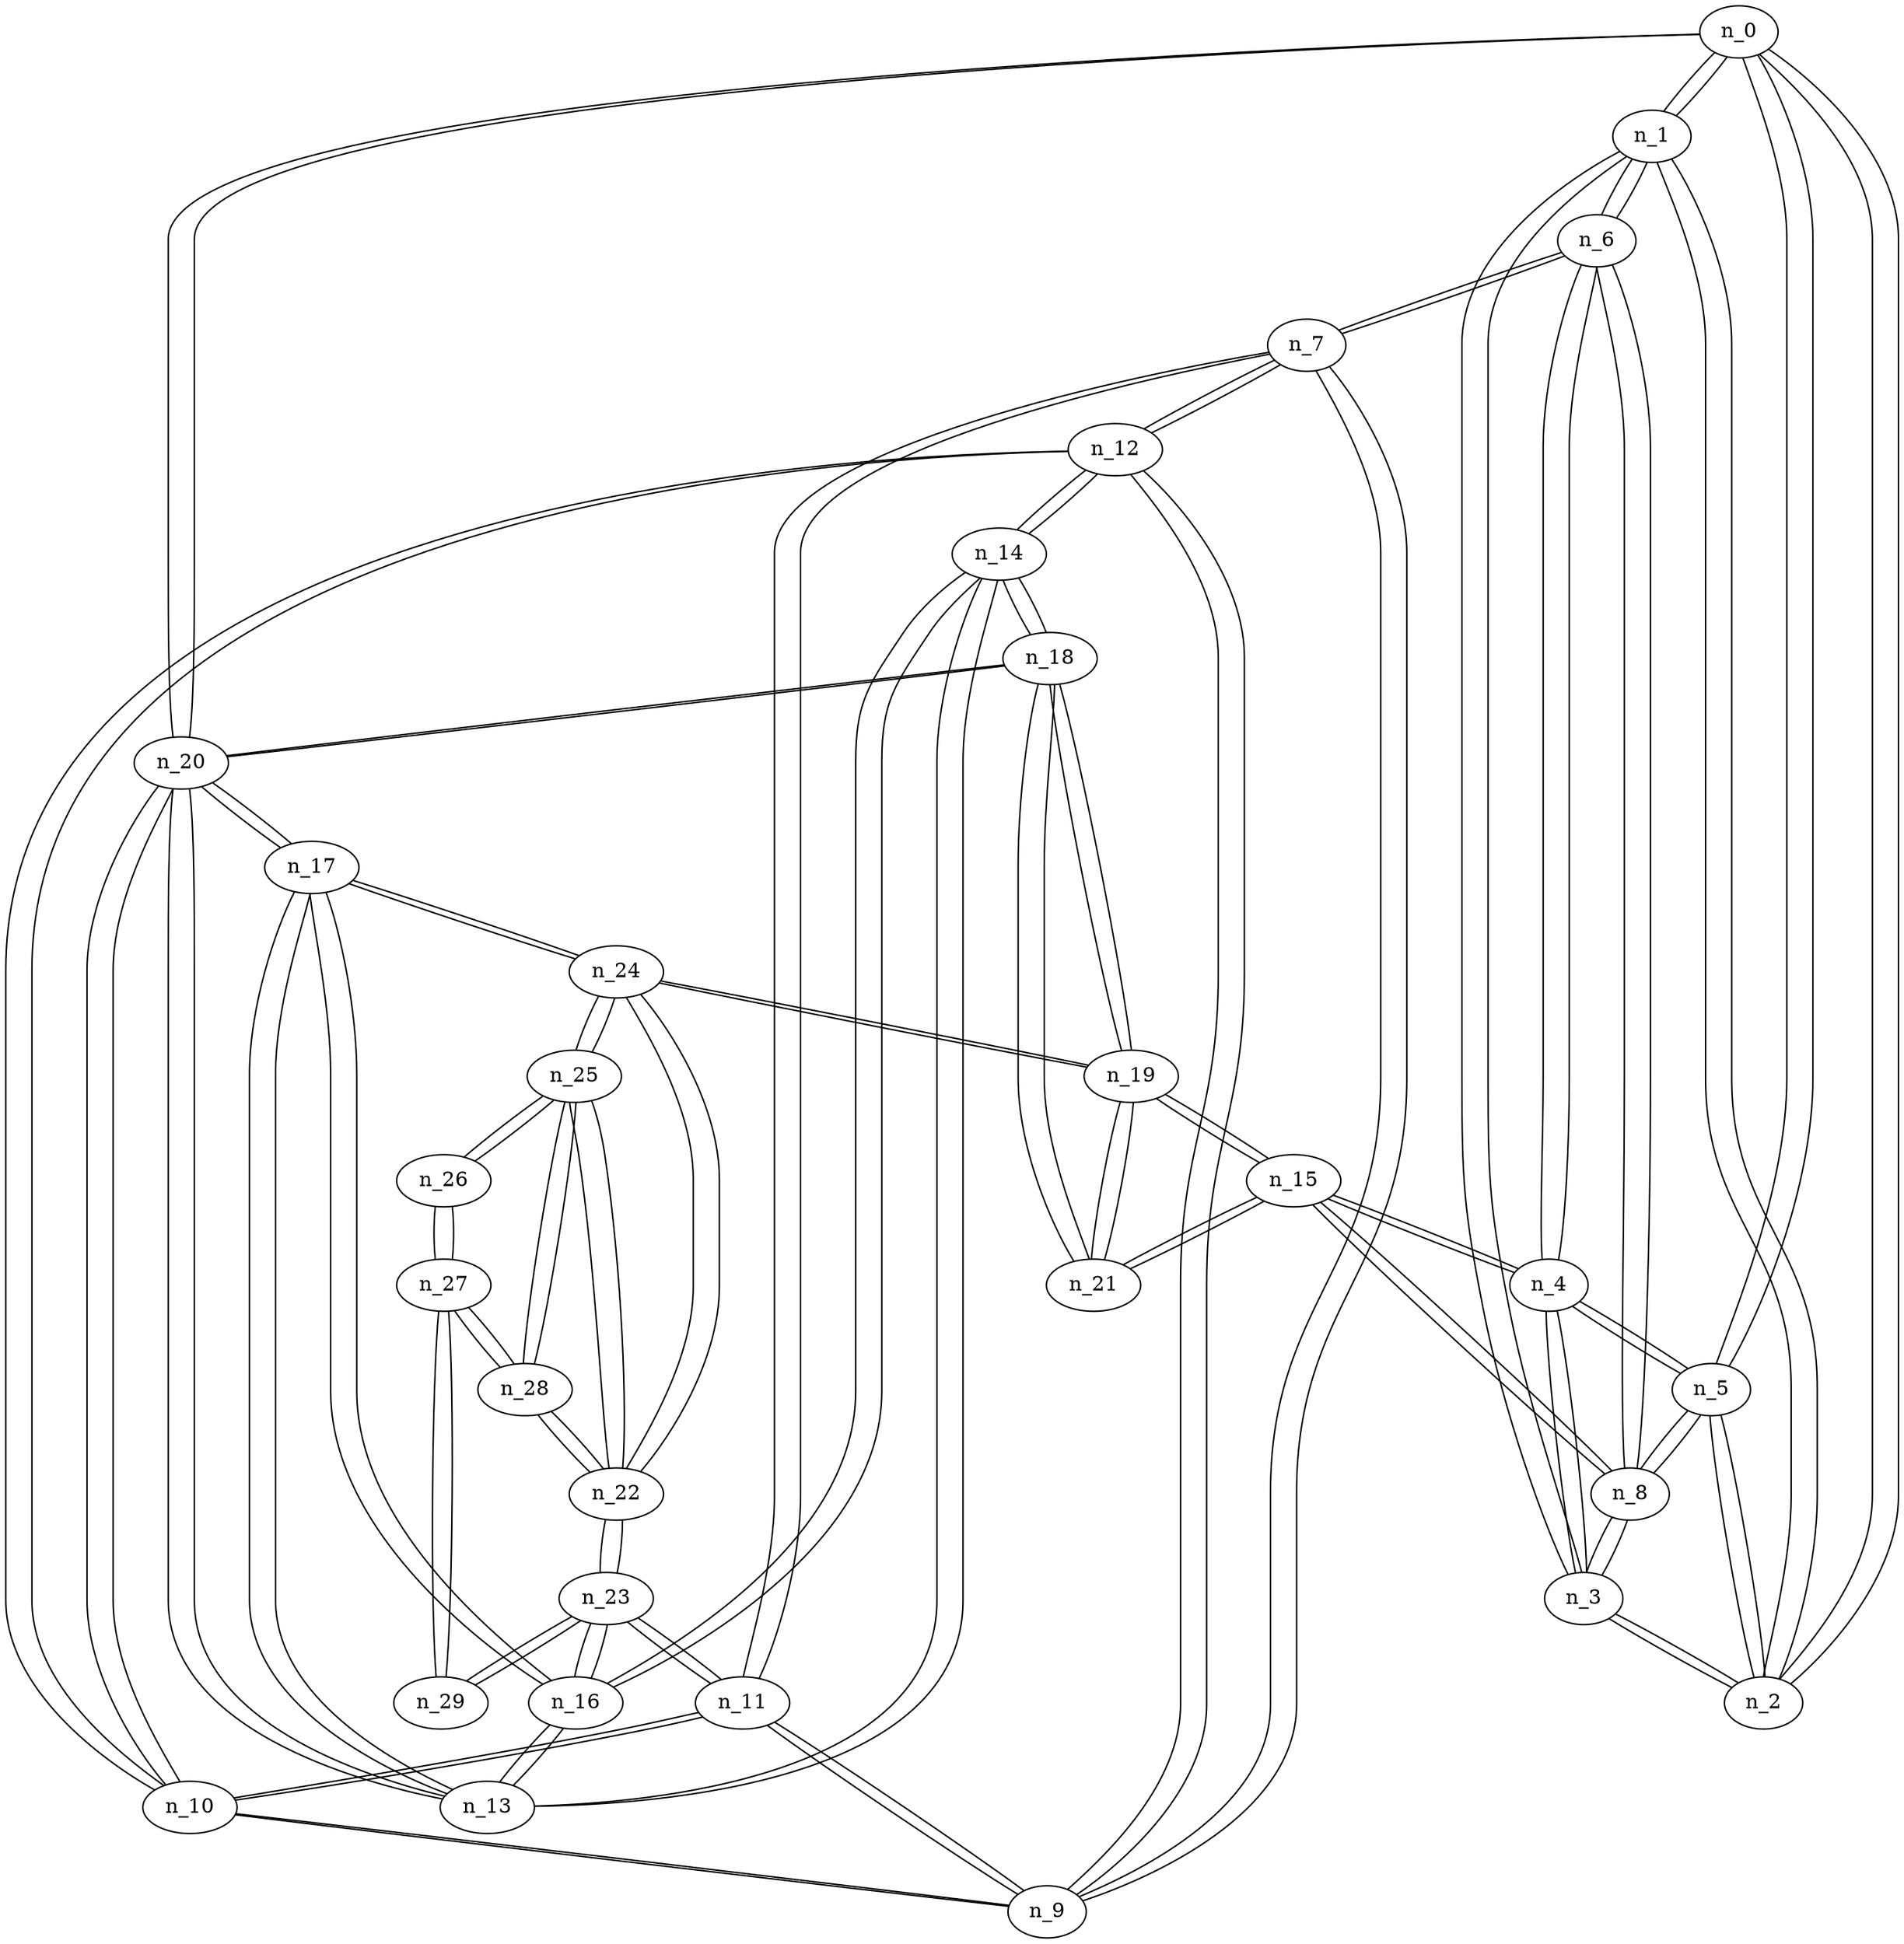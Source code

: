 graph g13 {
n_0--n_1
n_0--n_2
n_0--n_5
n_0--n_20
n_1--n_0
n_1--n_2
n_1--n_3
n_1--n_6
n_2--n_0
n_2--n_1
n_2--n_3
n_2--n_5
n_3--n_1
n_3--n_2
n_3--n_4
n_3--n_8
n_4--n_3
n_4--n_5
n_4--n_6
n_4--n_15
n_5--n_0
n_5--n_2
n_5--n_4
n_5--n_8
n_6--n_1
n_6--n_4
n_6--n_7
n_6--n_8
n_7--n_6
n_7--n_9
n_7--n_11
n_7--n_12
n_8--n_3
n_8--n_5
n_8--n_6
n_8--n_15
n_9--n_7
n_9--n_10
n_9--n_11
n_9--n_12
n_10--n_9
n_10--n_11
n_10--n_12
n_10--n_20
n_11--n_7
n_11--n_9
n_11--n_10
n_11--n_23
n_12--n_7
n_12--n_9
n_12--n_10
n_12--n_14
n_13--n_14
n_13--n_16
n_13--n_17
n_13--n_20
n_14--n_12
n_14--n_13
n_14--n_16
n_14--n_18
n_15--n_4
n_15--n_8
n_15--n_19
n_15--n_21
n_16--n_13
n_16--n_14
n_16--n_17
n_16--n_23
n_17--n_13
n_17--n_16
n_17--n_20
n_17--n_24
n_18--n_14
n_18--n_19
n_18--n_20
n_18--n_21
n_19--n_15
n_19--n_18
n_19--n_21
n_19--n_24
n_20--n_0
n_20--n_10
n_20--n_13
n_20--n_17
n_20--n_18
n_21--n_15
n_21--n_18
n_21--n_19
n_22--n_23
n_22--n_24
n_22--n_25
n_22--n_28
n_23--n_11
n_23--n_16
n_23--n_22
n_23--n_29
n_24--n_17
n_24--n_19
n_24--n_22
n_24--n_25
n_25--n_22
n_25--n_24
n_25--n_26
n_25--n_28
n_26--n_25
n_26--n_27
n_27--n_26
n_27--n_28
n_27--n_29
n_28--n_22
n_28--n_25
n_28--n_27
n_29--n_23
n_29--n_27
}